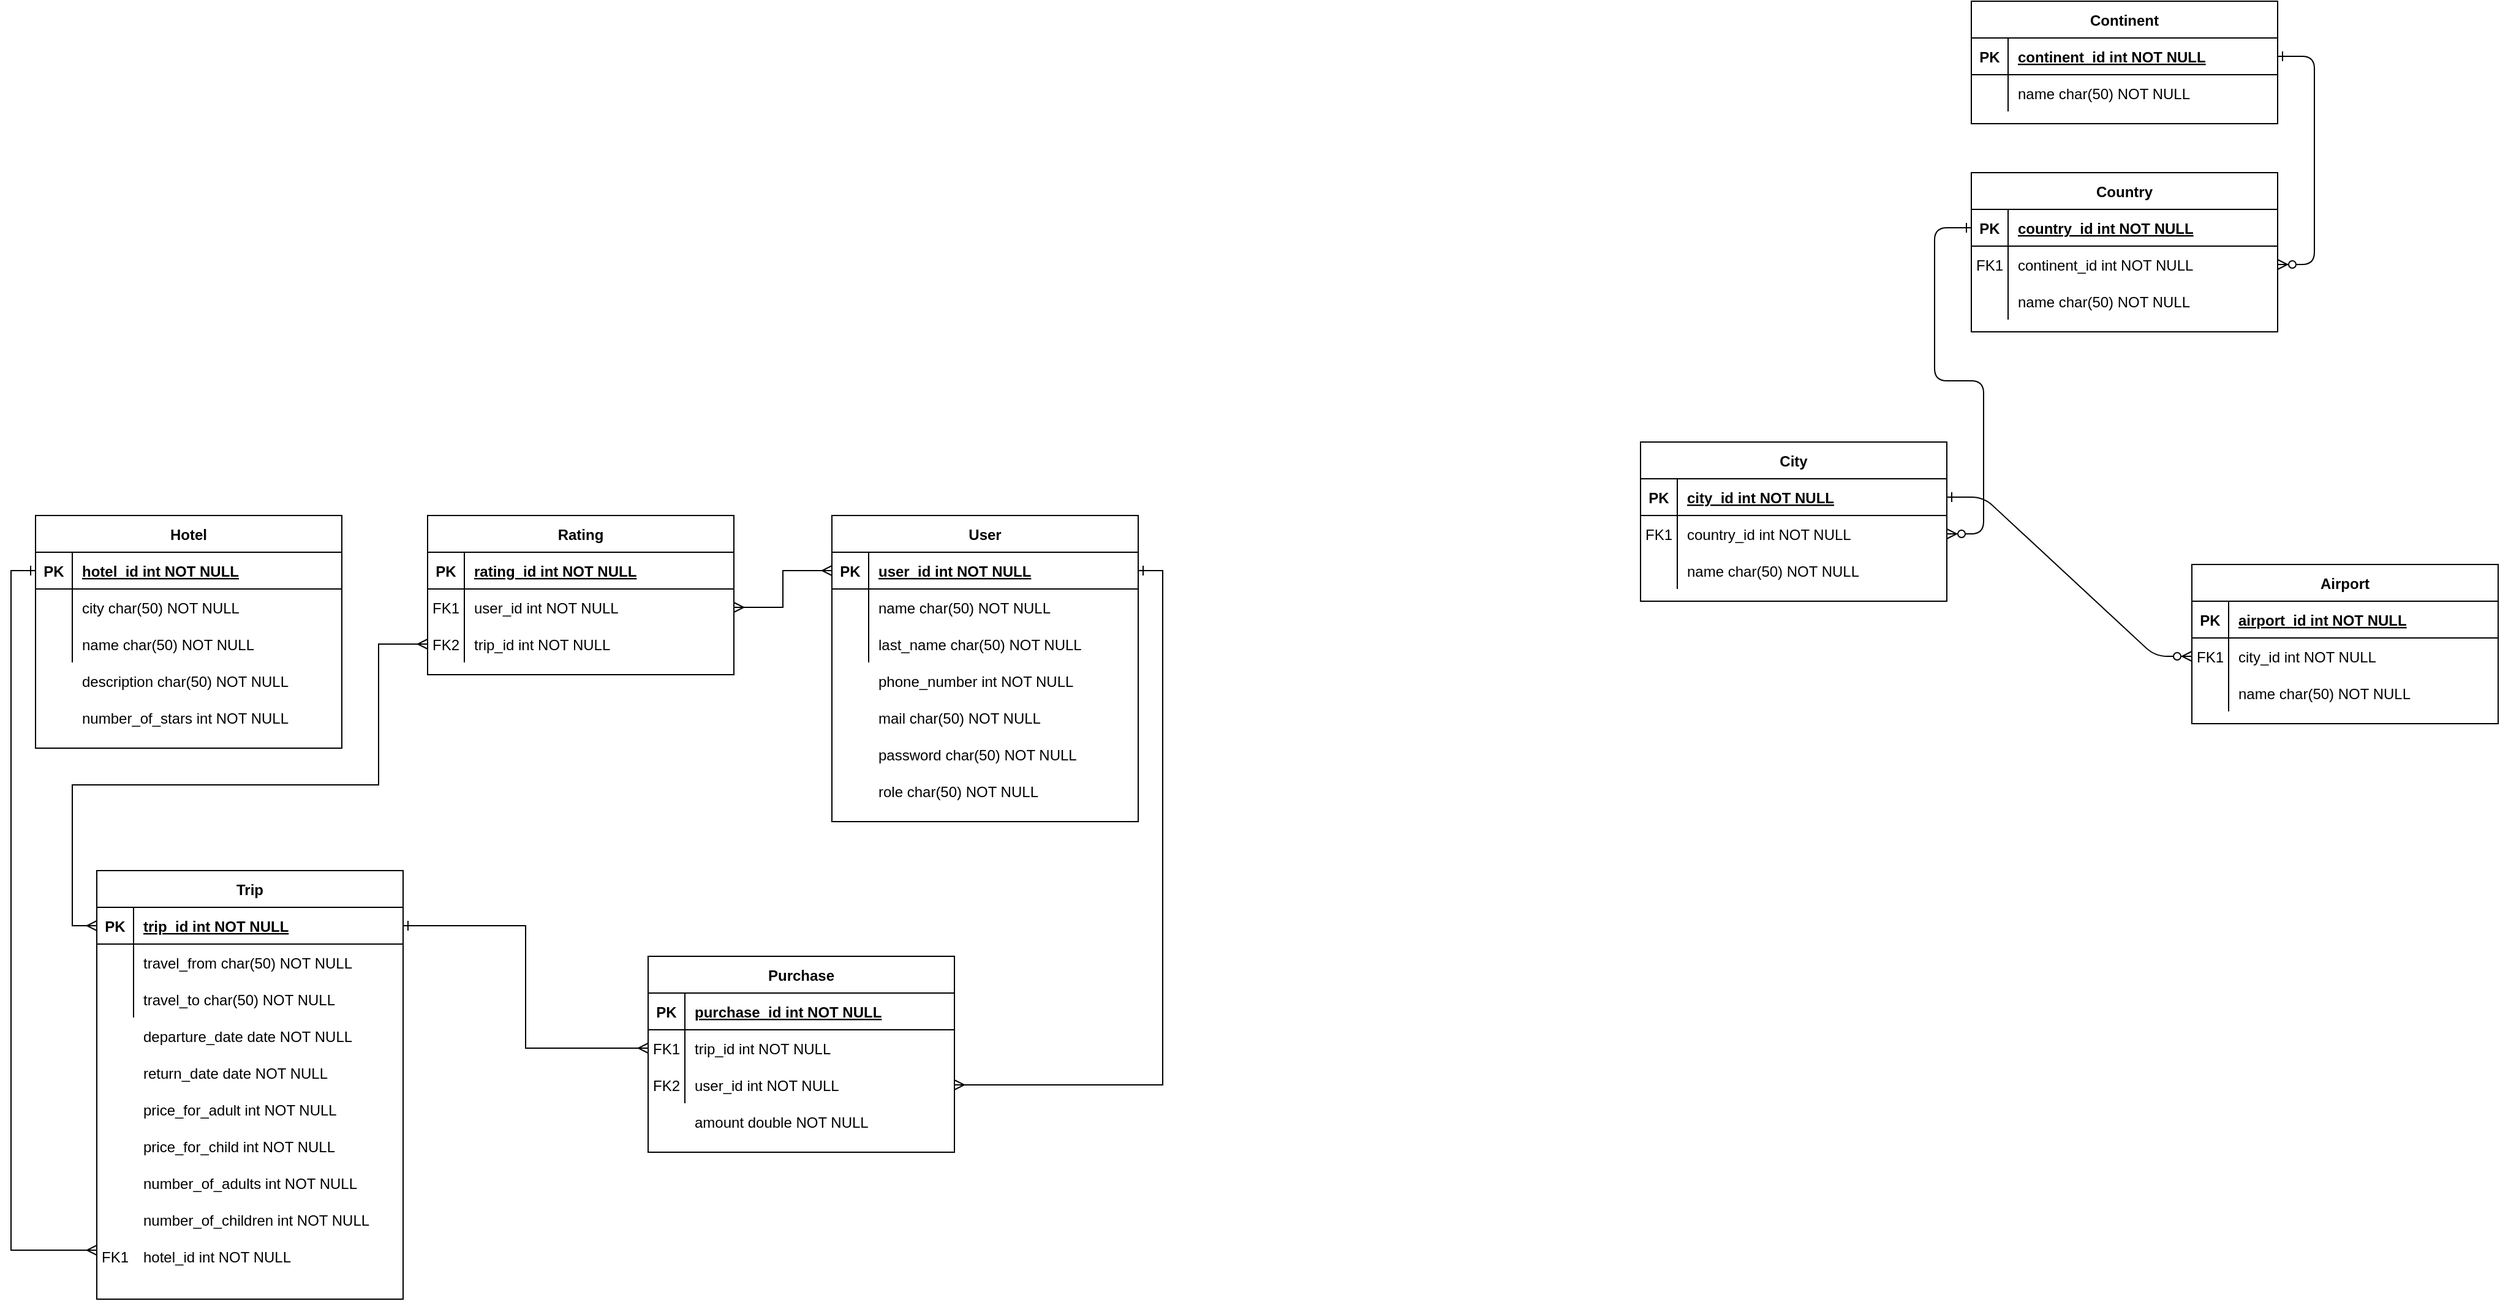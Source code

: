 <mxfile version="21.2.1" type="github">
  <diagram id="R2lEEEUBdFMjLlhIrx00" name="Page-1">
    <mxGraphModel dx="1434" dy="1888" grid="1" gridSize="10" guides="1" tooltips="1" connect="1" arrows="1" fold="1" page="1" pageScale="1" pageWidth="850" pageHeight="1100" math="0" shadow="0" extFonts="Permanent Marker^https://fonts.googleapis.com/css?family=Permanent+Marker">
      <root>
        <mxCell id="0" />
        <mxCell id="1" parent="0" />
        <mxCell id="rlUbuCTte8Mv43-sI-ce-24" value="City" style="shape=table;startSize=30;container=1;collapsible=1;childLayout=tableLayout;fixedRows=1;rowLines=0;fontStyle=1;align=center;resizeLast=1;" parent="1" vertex="1">
          <mxGeometry x="1380" y="70" width="250" height="130" as="geometry" />
        </mxCell>
        <mxCell id="rlUbuCTte8Mv43-sI-ce-25" value="" style="shape=partialRectangle;collapsible=0;dropTarget=0;pointerEvents=0;fillColor=none;points=[[0,0.5],[1,0.5]];portConstraint=eastwest;top=0;left=0;right=0;bottom=1;" parent="rlUbuCTte8Mv43-sI-ce-24" vertex="1">
          <mxGeometry y="30" width="250" height="30" as="geometry" />
        </mxCell>
        <mxCell id="rlUbuCTte8Mv43-sI-ce-26" value="PK" style="shape=partialRectangle;overflow=hidden;connectable=0;fillColor=none;top=0;left=0;bottom=0;right=0;fontStyle=1;" parent="rlUbuCTte8Mv43-sI-ce-25" vertex="1">
          <mxGeometry width="30" height="30" as="geometry">
            <mxRectangle width="30" height="30" as="alternateBounds" />
          </mxGeometry>
        </mxCell>
        <mxCell id="rlUbuCTte8Mv43-sI-ce-27" value="city_id int NOT NULL " style="shape=partialRectangle;overflow=hidden;connectable=0;fillColor=none;top=0;left=0;bottom=0;right=0;align=left;spacingLeft=6;fontStyle=5;" parent="rlUbuCTte8Mv43-sI-ce-25" vertex="1">
          <mxGeometry x="30" width="220" height="30" as="geometry">
            <mxRectangle width="220" height="30" as="alternateBounds" />
          </mxGeometry>
        </mxCell>
        <mxCell id="rlUbuCTte8Mv43-sI-ce-28" value="" style="shape=partialRectangle;collapsible=0;dropTarget=0;pointerEvents=0;fillColor=none;points=[[0,0.5],[1,0.5]];portConstraint=eastwest;top=0;left=0;right=0;bottom=0;" parent="rlUbuCTte8Mv43-sI-ce-24" vertex="1">
          <mxGeometry y="60" width="250" height="30" as="geometry" />
        </mxCell>
        <mxCell id="rlUbuCTte8Mv43-sI-ce-29" value="FK1" style="shape=partialRectangle;overflow=hidden;connectable=0;fillColor=none;top=0;left=0;bottom=0;right=0;" parent="rlUbuCTte8Mv43-sI-ce-28" vertex="1">
          <mxGeometry width="30" height="30" as="geometry">
            <mxRectangle width="30" height="30" as="alternateBounds" />
          </mxGeometry>
        </mxCell>
        <mxCell id="rlUbuCTte8Mv43-sI-ce-30" value="country_id int NOT NULL" style="shape=partialRectangle;overflow=hidden;connectable=0;fillColor=none;top=0;left=0;bottom=0;right=0;align=left;spacingLeft=6;" parent="rlUbuCTte8Mv43-sI-ce-28" vertex="1">
          <mxGeometry x="30" width="220" height="30" as="geometry">
            <mxRectangle width="220" height="30" as="alternateBounds" />
          </mxGeometry>
        </mxCell>
        <mxCell id="rlUbuCTte8Mv43-sI-ce-31" value="" style="shape=partialRectangle;collapsible=0;dropTarget=0;pointerEvents=0;fillColor=none;points=[[0,0.5],[1,0.5]];portConstraint=eastwest;top=0;left=0;right=0;bottom=0;" parent="rlUbuCTte8Mv43-sI-ce-24" vertex="1">
          <mxGeometry y="90" width="250" height="30" as="geometry" />
        </mxCell>
        <mxCell id="rlUbuCTte8Mv43-sI-ce-32" value="" style="shape=partialRectangle;overflow=hidden;connectable=0;fillColor=none;top=0;left=0;bottom=0;right=0;" parent="rlUbuCTte8Mv43-sI-ce-31" vertex="1">
          <mxGeometry width="30" height="30" as="geometry">
            <mxRectangle width="30" height="30" as="alternateBounds" />
          </mxGeometry>
        </mxCell>
        <mxCell id="rlUbuCTte8Mv43-sI-ce-33" value="name char(50) NOT NULL" style="shape=partialRectangle;overflow=hidden;connectable=0;fillColor=none;top=0;left=0;bottom=0;right=0;align=left;spacingLeft=6;" parent="rlUbuCTte8Mv43-sI-ce-31" vertex="1">
          <mxGeometry x="30" width="220" height="30" as="geometry">
            <mxRectangle width="220" height="30" as="alternateBounds" />
          </mxGeometry>
        </mxCell>
        <mxCell id="rlUbuCTte8Mv43-sI-ce-34" value="Country" style="shape=table;startSize=30;container=1;collapsible=1;childLayout=tableLayout;fixedRows=1;rowLines=0;fontStyle=1;align=center;resizeLast=1;" parent="1" vertex="1">
          <mxGeometry x="1650" y="-150" width="250" height="130" as="geometry" />
        </mxCell>
        <mxCell id="rlUbuCTte8Mv43-sI-ce-35" value="" style="shape=partialRectangle;collapsible=0;dropTarget=0;pointerEvents=0;fillColor=none;points=[[0,0.5],[1,0.5]];portConstraint=eastwest;top=0;left=0;right=0;bottom=1;" parent="rlUbuCTte8Mv43-sI-ce-34" vertex="1">
          <mxGeometry y="30" width="250" height="30" as="geometry" />
        </mxCell>
        <mxCell id="rlUbuCTte8Mv43-sI-ce-36" value="PK" style="shape=partialRectangle;overflow=hidden;connectable=0;fillColor=none;top=0;left=0;bottom=0;right=0;fontStyle=1;" parent="rlUbuCTte8Mv43-sI-ce-35" vertex="1">
          <mxGeometry width="30" height="30" as="geometry">
            <mxRectangle width="30" height="30" as="alternateBounds" />
          </mxGeometry>
        </mxCell>
        <mxCell id="rlUbuCTte8Mv43-sI-ce-37" value="country_id int NOT NULL " style="shape=partialRectangle;overflow=hidden;connectable=0;fillColor=none;top=0;left=0;bottom=0;right=0;align=left;spacingLeft=6;fontStyle=5;" parent="rlUbuCTte8Mv43-sI-ce-35" vertex="1">
          <mxGeometry x="30" width="220" height="30" as="geometry">
            <mxRectangle width="220" height="30" as="alternateBounds" />
          </mxGeometry>
        </mxCell>
        <mxCell id="rlUbuCTte8Mv43-sI-ce-38" value="" style="shape=partialRectangle;collapsible=0;dropTarget=0;pointerEvents=0;fillColor=none;points=[[0,0.5],[1,0.5]];portConstraint=eastwest;top=0;left=0;right=0;bottom=0;" parent="rlUbuCTte8Mv43-sI-ce-34" vertex="1">
          <mxGeometry y="60" width="250" height="30" as="geometry" />
        </mxCell>
        <mxCell id="rlUbuCTte8Mv43-sI-ce-39" value="FK1" style="shape=partialRectangle;overflow=hidden;connectable=0;fillColor=none;top=0;left=0;bottom=0;right=0;" parent="rlUbuCTte8Mv43-sI-ce-38" vertex="1">
          <mxGeometry width="30" height="30" as="geometry">
            <mxRectangle width="30" height="30" as="alternateBounds" />
          </mxGeometry>
        </mxCell>
        <mxCell id="rlUbuCTte8Mv43-sI-ce-40" value="continent_id int NOT NULL" style="shape=partialRectangle;overflow=hidden;connectable=0;fillColor=none;top=0;left=0;bottom=0;right=0;align=left;spacingLeft=6;" parent="rlUbuCTte8Mv43-sI-ce-38" vertex="1">
          <mxGeometry x="30" width="220" height="30" as="geometry">
            <mxRectangle width="220" height="30" as="alternateBounds" />
          </mxGeometry>
        </mxCell>
        <mxCell id="rlUbuCTte8Mv43-sI-ce-41" value="" style="shape=partialRectangle;collapsible=0;dropTarget=0;pointerEvents=0;fillColor=none;points=[[0,0.5],[1,0.5]];portConstraint=eastwest;top=0;left=0;right=0;bottom=0;" parent="rlUbuCTte8Mv43-sI-ce-34" vertex="1">
          <mxGeometry y="90" width="250" height="30" as="geometry" />
        </mxCell>
        <mxCell id="rlUbuCTte8Mv43-sI-ce-42" value="" style="shape=partialRectangle;overflow=hidden;connectable=0;fillColor=none;top=0;left=0;bottom=0;right=0;" parent="rlUbuCTte8Mv43-sI-ce-41" vertex="1">
          <mxGeometry width="30" height="30" as="geometry">
            <mxRectangle width="30" height="30" as="alternateBounds" />
          </mxGeometry>
        </mxCell>
        <mxCell id="rlUbuCTte8Mv43-sI-ce-43" value="name char(50) NOT NULL" style="shape=partialRectangle;overflow=hidden;connectable=0;fillColor=none;top=0;left=0;bottom=0;right=0;align=left;spacingLeft=6;" parent="rlUbuCTte8Mv43-sI-ce-41" vertex="1">
          <mxGeometry x="30" width="220" height="30" as="geometry">
            <mxRectangle width="220" height="30" as="alternateBounds" />
          </mxGeometry>
        </mxCell>
        <mxCell id="rlUbuCTte8Mv43-sI-ce-44" value="Continent" style="shape=table;startSize=30;container=1;collapsible=1;childLayout=tableLayout;fixedRows=1;rowLines=0;fontStyle=1;align=center;resizeLast=1;" parent="1" vertex="1">
          <mxGeometry x="1650" y="-290" width="250" height="100" as="geometry" />
        </mxCell>
        <mxCell id="rlUbuCTte8Mv43-sI-ce-45" value="" style="shape=partialRectangle;collapsible=0;dropTarget=0;pointerEvents=0;fillColor=none;points=[[0,0.5],[1,0.5]];portConstraint=eastwest;top=0;left=0;right=0;bottom=1;" parent="rlUbuCTte8Mv43-sI-ce-44" vertex="1">
          <mxGeometry y="30" width="250" height="30" as="geometry" />
        </mxCell>
        <mxCell id="rlUbuCTte8Mv43-sI-ce-46" value="PK" style="shape=partialRectangle;overflow=hidden;connectable=0;fillColor=none;top=0;left=0;bottom=0;right=0;fontStyle=1;" parent="rlUbuCTte8Mv43-sI-ce-45" vertex="1">
          <mxGeometry width="30" height="30" as="geometry">
            <mxRectangle width="30" height="30" as="alternateBounds" />
          </mxGeometry>
        </mxCell>
        <mxCell id="rlUbuCTte8Mv43-sI-ce-47" value="continent_id int NOT NULL " style="shape=partialRectangle;overflow=hidden;connectable=0;fillColor=none;top=0;left=0;bottom=0;right=0;align=left;spacingLeft=6;fontStyle=5;" parent="rlUbuCTte8Mv43-sI-ce-45" vertex="1">
          <mxGeometry x="30" width="220" height="30" as="geometry">
            <mxRectangle width="220" height="30" as="alternateBounds" />
          </mxGeometry>
        </mxCell>
        <mxCell id="rlUbuCTte8Mv43-sI-ce-48" value="" style="shape=partialRectangle;collapsible=0;dropTarget=0;pointerEvents=0;fillColor=none;points=[[0,0.5],[1,0.5]];portConstraint=eastwest;top=0;left=0;right=0;bottom=0;" parent="rlUbuCTte8Mv43-sI-ce-44" vertex="1">
          <mxGeometry y="60" width="250" height="30" as="geometry" />
        </mxCell>
        <mxCell id="rlUbuCTte8Mv43-sI-ce-49" value="" style="shape=partialRectangle;overflow=hidden;connectable=0;fillColor=none;top=0;left=0;bottom=0;right=0;" parent="rlUbuCTte8Mv43-sI-ce-48" vertex="1">
          <mxGeometry width="30" height="30" as="geometry">
            <mxRectangle width="30" height="30" as="alternateBounds" />
          </mxGeometry>
        </mxCell>
        <mxCell id="rlUbuCTte8Mv43-sI-ce-50" value="name char(50) NOT NULL" style="shape=partialRectangle;overflow=hidden;connectable=0;fillColor=none;top=0;left=0;bottom=0;right=0;align=left;spacingLeft=6;" parent="rlUbuCTte8Mv43-sI-ce-48" vertex="1">
          <mxGeometry x="30" width="220" height="30" as="geometry">
            <mxRectangle width="220" height="30" as="alternateBounds" />
          </mxGeometry>
        </mxCell>
        <mxCell id="rlUbuCTte8Mv43-sI-ce-54" value="Airport" style="shape=table;startSize=30;container=1;collapsible=1;childLayout=tableLayout;fixedRows=1;rowLines=0;fontStyle=1;align=center;resizeLast=1;" parent="1" vertex="1">
          <mxGeometry x="1830" y="170" width="250" height="130" as="geometry" />
        </mxCell>
        <mxCell id="rlUbuCTte8Mv43-sI-ce-55" value="" style="shape=partialRectangle;collapsible=0;dropTarget=0;pointerEvents=0;fillColor=none;points=[[0,0.5],[1,0.5]];portConstraint=eastwest;top=0;left=0;right=0;bottom=1;" parent="rlUbuCTte8Mv43-sI-ce-54" vertex="1">
          <mxGeometry y="30" width="250" height="30" as="geometry" />
        </mxCell>
        <mxCell id="rlUbuCTte8Mv43-sI-ce-56" value="PK" style="shape=partialRectangle;overflow=hidden;connectable=0;fillColor=none;top=0;left=0;bottom=0;right=0;fontStyle=1;" parent="rlUbuCTte8Mv43-sI-ce-55" vertex="1">
          <mxGeometry width="30" height="30" as="geometry">
            <mxRectangle width="30" height="30" as="alternateBounds" />
          </mxGeometry>
        </mxCell>
        <mxCell id="rlUbuCTte8Mv43-sI-ce-57" value="airport_id int NOT NULL " style="shape=partialRectangle;overflow=hidden;connectable=0;fillColor=none;top=0;left=0;bottom=0;right=0;align=left;spacingLeft=6;fontStyle=5;" parent="rlUbuCTte8Mv43-sI-ce-55" vertex="1">
          <mxGeometry x="30" width="220" height="30" as="geometry">
            <mxRectangle width="220" height="30" as="alternateBounds" />
          </mxGeometry>
        </mxCell>
        <mxCell id="rlUbuCTte8Mv43-sI-ce-58" value="" style="shape=partialRectangle;collapsible=0;dropTarget=0;pointerEvents=0;fillColor=none;points=[[0,0.5],[1,0.5]];portConstraint=eastwest;top=0;left=0;right=0;bottom=0;" parent="rlUbuCTte8Mv43-sI-ce-54" vertex="1">
          <mxGeometry y="60" width="250" height="30" as="geometry" />
        </mxCell>
        <mxCell id="rlUbuCTte8Mv43-sI-ce-59" value="FK1" style="shape=partialRectangle;overflow=hidden;connectable=0;fillColor=none;top=0;left=0;bottom=0;right=0;" parent="rlUbuCTte8Mv43-sI-ce-58" vertex="1">
          <mxGeometry width="30" height="30" as="geometry">
            <mxRectangle width="30" height="30" as="alternateBounds" />
          </mxGeometry>
        </mxCell>
        <mxCell id="rlUbuCTte8Mv43-sI-ce-60" value="city_id int NOT NULL" style="shape=partialRectangle;overflow=hidden;connectable=0;fillColor=none;top=0;left=0;bottom=0;right=0;align=left;spacingLeft=6;" parent="rlUbuCTte8Mv43-sI-ce-58" vertex="1">
          <mxGeometry x="30" width="220" height="30" as="geometry">
            <mxRectangle width="220" height="30" as="alternateBounds" />
          </mxGeometry>
        </mxCell>
        <mxCell id="rlUbuCTte8Mv43-sI-ce-61" value="" style="shape=partialRectangle;collapsible=0;dropTarget=0;pointerEvents=0;fillColor=none;points=[[0,0.5],[1,0.5]];portConstraint=eastwest;top=0;left=0;right=0;bottom=0;" parent="rlUbuCTte8Mv43-sI-ce-54" vertex="1">
          <mxGeometry y="90" width="250" height="30" as="geometry" />
        </mxCell>
        <mxCell id="rlUbuCTte8Mv43-sI-ce-62" value="" style="shape=partialRectangle;overflow=hidden;connectable=0;fillColor=none;top=0;left=0;bottom=0;right=0;" parent="rlUbuCTte8Mv43-sI-ce-61" vertex="1">
          <mxGeometry width="30" height="30" as="geometry">
            <mxRectangle width="30" height="30" as="alternateBounds" />
          </mxGeometry>
        </mxCell>
        <mxCell id="rlUbuCTte8Mv43-sI-ce-63" value="name char(50) NOT NULL" style="shape=partialRectangle;overflow=hidden;connectable=0;fillColor=none;top=0;left=0;bottom=0;right=0;align=left;spacingLeft=6;" parent="rlUbuCTte8Mv43-sI-ce-61" vertex="1">
          <mxGeometry x="30" width="220" height="30" as="geometry">
            <mxRectangle width="220" height="30" as="alternateBounds" />
          </mxGeometry>
        </mxCell>
        <mxCell id="rlUbuCTte8Mv43-sI-ce-64" value="Trip" style="shape=table;startSize=30;container=1;collapsible=1;childLayout=tableLayout;fixedRows=1;rowLines=0;fontStyle=1;align=center;resizeLast=1;" parent="1" vertex="1">
          <mxGeometry x="120" y="420" width="250" height="350" as="geometry" />
        </mxCell>
        <mxCell id="rlUbuCTte8Mv43-sI-ce-65" value="" style="shape=partialRectangle;collapsible=0;dropTarget=0;pointerEvents=0;fillColor=none;points=[[0,0.5],[1,0.5]];portConstraint=eastwest;top=0;left=0;right=0;bottom=1;" parent="rlUbuCTte8Mv43-sI-ce-64" vertex="1">
          <mxGeometry y="30" width="250" height="30" as="geometry" />
        </mxCell>
        <mxCell id="rlUbuCTte8Mv43-sI-ce-66" value="PK" style="shape=partialRectangle;overflow=hidden;connectable=0;fillColor=none;top=0;left=0;bottom=0;right=0;fontStyle=1;" parent="rlUbuCTte8Mv43-sI-ce-65" vertex="1">
          <mxGeometry width="30.0" height="30" as="geometry">
            <mxRectangle width="30.0" height="30" as="alternateBounds" />
          </mxGeometry>
        </mxCell>
        <mxCell id="rlUbuCTte8Mv43-sI-ce-67" value="trip_id int NOT NULL " style="shape=partialRectangle;overflow=hidden;connectable=0;fillColor=none;top=0;left=0;bottom=0;right=0;align=left;spacingLeft=6;fontStyle=5;" parent="rlUbuCTte8Mv43-sI-ce-65" vertex="1">
          <mxGeometry x="30.0" width="220.0" height="30" as="geometry">
            <mxRectangle width="220.0" height="30" as="alternateBounds" />
          </mxGeometry>
        </mxCell>
        <mxCell id="rlUbuCTte8Mv43-sI-ce-68" value="" style="shape=partialRectangle;collapsible=0;dropTarget=0;pointerEvents=0;fillColor=none;points=[[0,0.5],[1,0.5]];portConstraint=eastwest;top=0;left=0;right=0;bottom=0;" parent="rlUbuCTte8Mv43-sI-ce-64" vertex="1">
          <mxGeometry y="60" width="250" height="30" as="geometry" />
        </mxCell>
        <mxCell id="rlUbuCTte8Mv43-sI-ce-69" value="" style="shape=partialRectangle;overflow=hidden;connectable=0;fillColor=none;top=0;left=0;bottom=0;right=0;" parent="rlUbuCTte8Mv43-sI-ce-68" vertex="1">
          <mxGeometry width="30.0" height="30" as="geometry">
            <mxRectangle width="30.0" height="30" as="alternateBounds" />
          </mxGeometry>
        </mxCell>
        <mxCell id="rlUbuCTte8Mv43-sI-ce-70" value="travel_from char(50) NOT NULL" style="shape=partialRectangle;overflow=hidden;connectable=0;fillColor=none;top=0;left=0;bottom=0;right=0;align=left;spacingLeft=6;" parent="rlUbuCTte8Mv43-sI-ce-68" vertex="1">
          <mxGeometry x="30.0" width="220.0" height="30" as="geometry">
            <mxRectangle width="220.0" height="30" as="alternateBounds" />
          </mxGeometry>
        </mxCell>
        <mxCell id="rlUbuCTte8Mv43-sI-ce-71" value="" style="shape=partialRectangle;collapsible=0;dropTarget=0;pointerEvents=0;fillColor=none;points=[[0,0.5],[1,0.5]];portConstraint=eastwest;top=0;left=0;right=0;bottom=0;" parent="rlUbuCTte8Mv43-sI-ce-64" vertex="1">
          <mxGeometry y="90" width="250" height="30" as="geometry" />
        </mxCell>
        <mxCell id="rlUbuCTte8Mv43-sI-ce-72" value="" style="shape=partialRectangle;overflow=hidden;connectable=0;fillColor=none;top=0;left=0;bottom=0;right=0;" parent="rlUbuCTte8Mv43-sI-ce-71" vertex="1">
          <mxGeometry width="30.0" height="30" as="geometry">
            <mxRectangle width="30.0" height="30" as="alternateBounds" />
          </mxGeometry>
        </mxCell>
        <mxCell id="rlUbuCTte8Mv43-sI-ce-73" value="travel_to char(50) NOT NULL" style="shape=partialRectangle;overflow=hidden;connectable=0;fillColor=none;top=0;left=0;bottom=0;right=0;align=left;spacingLeft=6;" parent="rlUbuCTte8Mv43-sI-ce-71" vertex="1">
          <mxGeometry x="30.0" width="220.0" height="30" as="geometry">
            <mxRectangle width="220.0" height="30" as="alternateBounds" />
          </mxGeometry>
        </mxCell>
        <mxCell id="rlUbuCTte8Mv43-sI-ce-74" value="" style="shape=partialRectangle;overflow=hidden;connectable=0;fillColor=none;top=0;left=0;bottom=0;right=0;" parent="1" vertex="1">
          <mxGeometry x="70" y="250" width="30" height="30" as="geometry">
            <mxRectangle width="30" height="30" as="alternateBounds" />
          </mxGeometry>
        </mxCell>
        <mxCell id="rlUbuCTte8Mv43-sI-ce-75" value="description char(50) NOT NULL" style="shape=partialRectangle;overflow=hidden;connectable=0;fillColor=none;top=0;left=0;bottom=0;right=0;align=left;spacingLeft=6;" parent="1" vertex="1">
          <mxGeometry x="100" y="250" width="220" height="30" as="geometry">
            <mxRectangle width="220" height="30" as="alternateBounds" />
          </mxGeometry>
        </mxCell>
        <mxCell id="rlUbuCTte8Mv43-sI-ce-76" value="" style="shape=partialRectangle;overflow=hidden;connectable=0;fillColor=none;top=0;left=0;bottom=0;right=0;" parent="1" vertex="1">
          <mxGeometry x="70" y="280" width="30" height="30" as="geometry">
            <mxRectangle width="30" height="30" as="alternateBounds" />
          </mxGeometry>
        </mxCell>
        <mxCell id="rlUbuCTte8Mv43-sI-ce-77" value="number_of_stars int NOT NULL" style="shape=partialRectangle;overflow=hidden;connectable=0;fillColor=none;top=0;left=0;bottom=0;right=0;align=left;spacingLeft=6;" parent="1" vertex="1">
          <mxGeometry x="100" y="280" width="220" height="30" as="geometry">
            <mxRectangle width="220" height="30" as="alternateBounds" />
          </mxGeometry>
        </mxCell>
        <mxCell id="rlUbuCTte8Mv43-sI-ce-78" value="Hotel" style="shape=table;startSize=30;container=1;collapsible=1;childLayout=tableLayout;fixedRows=1;rowLines=0;fontStyle=1;align=center;resizeLast=1;" parent="1" vertex="1">
          <mxGeometry x="70" y="130" width="250" height="190" as="geometry" />
        </mxCell>
        <mxCell id="rlUbuCTte8Mv43-sI-ce-79" value="" style="shape=partialRectangle;collapsible=0;dropTarget=0;pointerEvents=0;fillColor=none;points=[[0,0.5],[1,0.5]];portConstraint=eastwest;top=0;left=0;right=0;bottom=1;" parent="rlUbuCTte8Mv43-sI-ce-78" vertex="1">
          <mxGeometry y="30" width="250" height="30" as="geometry" />
        </mxCell>
        <mxCell id="rlUbuCTte8Mv43-sI-ce-80" value="PK" style="shape=partialRectangle;overflow=hidden;connectable=0;fillColor=none;top=0;left=0;bottom=0;right=0;fontStyle=1;" parent="rlUbuCTte8Mv43-sI-ce-79" vertex="1">
          <mxGeometry width="30.0" height="30" as="geometry">
            <mxRectangle width="30.0" height="30" as="alternateBounds" />
          </mxGeometry>
        </mxCell>
        <mxCell id="rlUbuCTte8Mv43-sI-ce-81" value="hotel_id int NOT NULL " style="shape=partialRectangle;overflow=hidden;connectable=0;fillColor=none;top=0;left=0;bottom=0;right=0;align=left;spacingLeft=6;fontStyle=5;" parent="rlUbuCTte8Mv43-sI-ce-79" vertex="1">
          <mxGeometry x="30.0" width="220.0" height="30" as="geometry">
            <mxRectangle width="220.0" height="30" as="alternateBounds" />
          </mxGeometry>
        </mxCell>
        <mxCell id="rlUbuCTte8Mv43-sI-ce-82" value="" style="shape=partialRectangle;collapsible=0;dropTarget=0;pointerEvents=0;fillColor=none;points=[[0,0.5],[1,0.5]];portConstraint=eastwest;top=0;left=0;right=0;bottom=0;" parent="rlUbuCTte8Mv43-sI-ce-78" vertex="1">
          <mxGeometry y="60" width="250" height="30" as="geometry" />
        </mxCell>
        <mxCell id="rlUbuCTte8Mv43-sI-ce-83" value="" style="shape=partialRectangle;overflow=hidden;connectable=0;fillColor=none;top=0;left=0;bottom=0;right=0;" parent="rlUbuCTte8Mv43-sI-ce-82" vertex="1">
          <mxGeometry width="30.0" height="30" as="geometry">
            <mxRectangle width="30.0" height="30" as="alternateBounds" />
          </mxGeometry>
        </mxCell>
        <mxCell id="rlUbuCTte8Mv43-sI-ce-84" value="city char(50) NOT NULL" style="shape=partialRectangle;overflow=hidden;connectable=0;fillColor=none;top=0;left=0;bottom=0;right=0;align=left;spacingLeft=6;" parent="rlUbuCTte8Mv43-sI-ce-82" vertex="1">
          <mxGeometry x="30.0" width="220.0" height="30" as="geometry">
            <mxRectangle width="220.0" height="30" as="alternateBounds" />
          </mxGeometry>
        </mxCell>
        <mxCell id="rlUbuCTte8Mv43-sI-ce-85" value="" style="shape=partialRectangle;collapsible=0;dropTarget=0;pointerEvents=0;fillColor=none;points=[[0,0.5],[1,0.5]];portConstraint=eastwest;top=0;left=0;right=0;bottom=0;" parent="rlUbuCTte8Mv43-sI-ce-78" vertex="1">
          <mxGeometry y="90" width="250" height="30" as="geometry" />
        </mxCell>
        <mxCell id="rlUbuCTte8Mv43-sI-ce-86" value="" style="shape=partialRectangle;overflow=hidden;connectable=0;fillColor=none;top=0;left=0;bottom=0;right=0;" parent="rlUbuCTte8Mv43-sI-ce-85" vertex="1">
          <mxGeometry width="30.0" height="30" as="geometry">
            <mxRectangle width="30.0" height="30" as="alternateBounds" />
          </mxGeometry>
        </mxCell>
        <mxCell id="rlUbuCTte8Mv43-sI-ce-87" value="name char(50) NOT NULL" style="shape=partialRectangle;overflow=hidden;connectable=0;fillColor=none;top=0;left=0;bottom=0;right=0;align=left;spacingLeft=6;" parent="rlUbuCTte8Mv43-sI-ce-85" vertex="1">
          <mxGeometry x="30.0" width="220.0" height="30" as="geometry">
            <mxRectangle width="220.0" height="30" as="alternateBounds" />
          </mxGeometry>
        </mxCell>
        <mxCell id="rlUbuCTte8Mv43-sI-ce-88" value="User" style="shape=table;startSize=30;container=1;collapsible=1;childLayout=tableLayout;fixedRows=1;rowLines=0;fontStyle=1;align=center;resizeLast=1;" parent="1" vertex="1">
          <mxGeometry x="720" y="130" width="250" height="250" as="geometry" />
        </mxCell>
        <mxCell id="rlUbuCTte8Mv43-sI-ce-89" value="" style="shape=partialRectangle;collapsible=0;dropTarget=0;pointerEvents=0;fillColor=none;points=[[0,0.5],[1,0.5]];portConstraint=eastwest;top=0;left=0;right=0;bottom=1;" parent="rlUbuCTte8Mv43-sI-ce-88" vertex="1">
          <mxGeometry y="30" width="250" height="30" as="geometry" />
        </mxCell>
        <mxCell id="rlUbuCTte8Mv43-sI-ce-90" value="PK" style="shape=partialRectangle;overflow=hidden;connectable=0;fillColor=none;top=0;left=0;bottom=0;right=0;fontStyle=1;" parent="rlUbuCTte8Mv43-sI-ce-89" vertex="1">
          <mxGeometry width="30.0" height="30" as="geometry">
            <mxRectangle width="30.0" height="30" as="alternateBounds" />
          </mxGeometry>
        </mxCell>
        <mxCell id="rlUbuCTte8Mv43-sI-ce-91" value="user_id int NOT NULL " style="shape=partialRectangle;overflow=hidden;connectable=0;fillColor=none;top=0;left=0;bottom=0;right=0;align=left;spacingLeft=6;fontStyle=5;" parent="rlUbuCTte8Mv43-sI-ce-89" vertex="1">
          <mxGeometry x="30.0" width="220.0" height="30" as="geometry">
            <mxRectangle width="220.0" height="30" as="alternateBounds" />
          </mxGeometry>
        </mxCell>
        <mxCell id="rlUbuCTte8Mv43-sI-ce-92" value="" style="shape=partialRectangle;collapsible=0;dropTarget=0;pointerEvents=0;fillColor=none;points=[[0,0.5],[1,0.5]];portConstraint=eastwest;top=0;left=0;right=0;bottom=0;" parent="rlUbuCTte8Mv43-sI-ce-88" vertex="1">
          <mxGeometry y="60" width="250" height="30" as="geometry" />
        </mxCell>
        <mxCell id="rlUbuCTte8Mv43-sI-ce-93" value="" style="shape=partialRectangle;overflow=hidden;connectable=0;fillColor=none;top=0;left=0;bottom=0;right=0;" parent="rlUbuCTte8Mv43-sI-ce-92" vertex="1">
          <mxGeometry width="30.0" height="30" as="geometry">
            <mxRectangle width="30.0" height="30" as="alternateBounds" />
          </mxGeometry>
        </mxCell>
        <mxCell id="rlUbuCTte8Mv43-sI-ce-94" value="name char(50) NOT NULL" style="shape=partialRectangle;overflow=hidden;connectable=0;fillColor=none;top=0;left=0;bottom=0;right=0;align=left;spacingLeft=6;" parent="rlUbuCTte8Mv43-sI-ce-92" vertex="1">
          <mxGeometry x="30.0" width="220.0" height="30" as="geometry">
            <mxRectangle width="220.0" height="30" as="alternateBounds" />
          </mxGeometry>
        </mxCell>
        <mxCell id="rlUbuCTte8Mv43-sI-ce-95" value="" style="shape=partialRectangle;collapsible=0;dropTarget=0;pointerEvents=0;fillColor=none;points=[[0,0.5],[1,0.5]];portConstraint=eastwest;top=0;left=0;right=0;bottom=0;" parent="rlUbuCTte8Mv43-sI-ce-88" vertex="1">
          <mxGeometry y="90" width="250" height="30" as="geometry" />
        </mxCell>
        <mxCell id="rlUbuCTte8Mv43-sI-ce-96" value="" style="shape=partialRectangle;overflow=hidden;connectable=0;fillColor=none;top=0;left=0;bottom=0;right=0;" parent="rlUbuCTte8Mv43-sI-ce-95" vertex="1">
          <mxGeometry width="30.0" height="30" as="geometry">
            <mxRectangle width="30.0" height="30" as="alternateBounds" />
          </mxGeometry>
        </mxCell>
        <mxCell id="rlUbuCTte8Mv43-sI-ce-97" value="last_name char(50) NOT NULL" style="shape=partialRectangle;overflow=hidden;connectable=0;fillColor=none;top=0;left=0;bottom=0;right=0;align=left;spacingLeft=6;" parent="rlUbuCTte8Mv43-sI-ce-95" vertex="1">
          <mxGeometry x="30.0" width="220.0" height="30" as="geometry">
            <mxRectangle width="220.0" height="30" as="alternateBounds" />
          </mxGeometry>
        </mxCell>
        <mxCell id="rlUbuCTte8Mv43-sI-ce-98" value="mail char(50) NOT NULL" style="shape=partialRectangle;overflow=hidden;connectable=0;fillColor=none;top=0;left=0;bottom=0;right=0;align=left;spacingLeft=6;" parent="1" vertex="1">
          <mxGeometry x="750.0" y="280" width="220.0" height="30" as="geometry">
            <mxRectangle width="220.0" height="30" as="alternateBounds" />
          </mxGeometry>
        </mxCell>
        <mxCell id="rlUbuCTte8Mv43-sI-ce-99" value="password char(50) NOT NULL" style="shape=partialRectangle;overflow=hidden;connectable=0;fillColor=none;top=0;left=0;bottom=0;right=0;align=left;spacingLeft=6;" parent="1" vertex="1">
          <mxGeometry x="750.0" y="310" width="220.0" height="30" as="geometry">
            <mxRectangle width="220.0" height="30" as="alternateBounds" />
          </mxGeometry>
        </mxCell>
        <mxCell id="rlUbuCTte8Mv43-sI-ce-100" value="Purchase" style="shape=table;startSize=30;container=1;collapsible=1;childLayout=tableLayout;fixedRows=1;rowLines=0;fontStyle=1;align=center;resizeLast=1;" parent="1" vertex="1">
          <mxGeometry x="570" y="490" width="250" height="160" as="geometry" />
        </mxCell>
        <mxCell id="rlUbuCTte8Mv43-sI-ce-101" value="" style="shape=partialRectangle;collapsible=0;dropTarget=0;pointerEvents=0;fillColor=none;points=[[0,0.5],[1,0.5]];portConstraint=eastwest;top=0;left=0;right=0;bottom=1;" parent="rlUbuCTte8Mv43-sI-ce-100" vertex="1">
          <mxGeometry y="30" width="250" height="30" as="geometry" />
        </mxCell>
        <mxCell id="rlUbuCTte8Mv43-sI-ce-102" value="PK" style="shape=partialRectangle;overflow=hidden;connectable=0;fillColor=none;top=0;left=0;bottom=0;right=0;fontStyle=1;" parent="rlUbuCTte8Mv43-sI-ce-101" vertex="1">
          <mxGeometry width="30.0" height="30" as="geometry">
            <mxRectangle width="30.0" height="30" as="alternateBounds" />
          </mxGeometry>
        </mxCell>
        <mxCell id="rlUbuCTte8Mv43-sI-ce-103" value="purchase_id int NOT NULL " style="shape=partialRectangle;overflow=hidden;connectable=0;fillColor=none;top=0;left=0;bottom=0;right=0;align=left;spacingLeft=6;fontStyle=5;" parent="rlUbuCTte8Mv43-sI-ce-101" vertex="1">
          <mxGeometry x="30.0" width="220.0" height="30" as="geometry">
            <mxRectangle width="220.0" height="30" as="alternateBounds" />
          </mxGeometry>
        </mxCell>
        <mxCell id="rlUbuCTte8Mv43-sI-ce-104" value="" style="shape=partialRectangle;collapsible=0;dropTarget=0;pointerEvents=0;fillColor=none;points=[[0,0.5],[1,0.5]];portConstraint=eastwest;top=0;left=0;right=0;bottom=0;" parent="rlUbuCTte8Mv43-sI-ce-100" vertex="1">
          <mxGeometry y="60" width="250" height="30" as="geometry" />
        </mxCell>
        <mxCell id="rlUbuCTte8Mv43-sI-ce-105" value="FK1" style="shape=partialRectangle;overflow=hidden;connectable=0;fillColor=none;top=0;left=0;bottom=0;right=0;" parent="rlUbuCTte8Mv43-sI-ce-104" vertex="1">
          <mxGeometry width="30.0" height="30" as="geometry">
            <mxRectangle width="30.0" height="30" as="alternateBounds" />
          </mxGeometry>
        </mxCell>
        <mxCell id="rlUbuCTte8Mv43-sI-ce-106" value="trip_id int NOT NULL" style="shape=partialRectangle;overflow=hidden;connectable=0;fillColor=none;top=0;left=0;bottom=0;right=0;align=left;spacingLeft=6;" parent="rlUbuCTte8Mv43-sI-ce-104" vertex="1">
          <mxGeometry x="30.0" width="220.0" height="30" as="geometry">
            <mxRectangle width="220.0" height="30" as="alternateBounds" />
          </mxGeometry>
        </mxCell>
        <mxCell id="rlUbuCTte8Mv43-sI-ce-107" value="" style="shape=partialRectangle;collapsible=0;dropTarget=0;pointerEvents=0;fillColor=none;points=[[0,0.5],[1,0.5]];portConstraint=eastwest;top=0;left=0;right=0;bottom=0;" parent="rlUbuCTte8Mv43-sI-ce-100" vertex="1">
          <mxGeometry y="90" width="250" height="30" as="geometry" />
        </mxCell>
        <mxCell id="rlUbuCTte8Mv43-sI-ce-108" value="FK2" style="shape=partialRectangle;overflow=hidden;connectable=0;fillColor=none;top=0;left=0;bottom=0;right=0;" parent="rlUbuCTte8Mv43-sI-ce-107" vertex="1">
          <mxGeometry width="30.0" height="30" as="geometry">
            <mxRectangle width="30.0" height="30" as="alternateBounds" />
          </mxGeometry>
        </mxCell>
        <mxCell id="rlUbuCTte8Mv43-sI-ce-109" value="user_id int NOT NULL" style="shape=partialRectangle;overflow=hidden;connectable=0;fillColor=none;top=0;left=0;bottom=0;right=0;align=left;spacingLeft=6;" parent="rlUbuCTte8Mv43-sI-ce-107" vertex="1">
          <mxGeometry x="30.0" width="220.0" height="30" as="geometry">
            <mxRectangle width="220.0" height="30" as="alternateBounds" />
          </mxGeometry>
        </mxCell>
        <mxCell id="rlUbuCTte8Mv43-sI-ce-110" value="amount double NOT NULL" style="shape=partialRectangle;overflow=hidden;connectable=0;fillColor=none;top=0;left=0;bottom=0;right=0;align=left;spacingLeft=6;" parent="1" vertex="1">
          <mxGeometry x="600.0" y="610" width="220.0" height="30" as="geometry">
            <mxRectangle width="220.0" height="30" as="alternateBounds" />
          </mxGeometry>
        </mxCell>
        <mxCell id="rlUbuCTte8Mv43-sI-ce-112" value="" style="edgeStyle=entityRelationEdgeStyle;endArrow=ERzeroToMany;startArrow=ERone;endFill=1;startFill=0;entryX=1;entryY=0.5;entryDx=0;entryDy=0;exitX=1;exitY=0.5;exitDx=0;exitDy=0;" parent="1" source="rlUbuCTte8Mv43-sI-ce-45" target="rlUbuCTte8Mv43-sI-ce-38" edge="1">
          <mxGeometry width="100" height="100" relative="1" as="geometry">
            <mxPoint x="1840" y="-130" as="sourcePoint" />
            <mxPoint x="1920" y="-100" as="targetPoint" />
          </mxGeometry>
        </mxCell>
        <mxCell id="rlUbuCTte8Mv43-sI-ce-114" value="" style="edgeStyle=entityRelationEdgeStyle;endArrow=ERzeroToMany;startArrow=ERone;endFill=1;startFill=0;exitX=0;exitY=0.5;exitDx=0;exitDy=0;entryX=1;entryY=0.5;entryDx=0;entryDy=0;" parent="1" source="rlUbuCTte8Mv43-sI-ce-35" target="rlUbuCTte8Mv43-sI-ce-28" edge="1">
          <mxGeometry width="100" height="100" relative="1" as="geometry">
            <mxPoint x="1550" y="-20" as="sourcePoint" />
            <mxPoint x="1600" y="130" as="targetPoint" />
          </mxGeometry>
        </mxCell>
        <mxCell id="rlUbuCTte8Mv43-sI-ce-117" value="" style="edgeStyle=entityRelationEdgeStyle;endArrow=ERzeroToMany;startArrow=ERone;endFill=1;startFill=0;entryX=0;entryY=0.5;entryDx=0;entryDy=0;exitX=1;exitY=0.5;exitDx=0;exitDy=0;" parent="1" source="rlUbuCTte8Mv43-sI-ce-25" target="rlUbuCTte8Mv43-sI-ce-58" edge="1">
          <mxGeometry width="100" height="100" relative="1" as="geometry">
            <mxPoint x="1730" y="100" as="sourcePoint" />
            <mxPoint x="1730" y="270" as="targetPoint" />
          </mxGeometry>
        </mxCell>
        <mxCell id="rlUbuCTte8Mv43-sI-ce-123" value="departure_date date NOT NULL" style="shape=partialRectangle;overflow=hidden;connectable=0;fillColor=none;top=0;left=0;bottom=0;right=0;align=left;spacingLeft=6;" parent="1" vertex="1">
          <mxGeometry x="150.0" y="540" width="220.0" height="30" as="geometry">
            <mxRectangle width="220.0" height="30" as="alternateBounds" />
          </mxGeometry>
        </mxCell>
        <mxCell id="rlUbuCTte8Mv43-sI-ce-124" value="return_date date NOT NULL" style="shape=partialRectangle;overflow=hidden;connectable=0;fillColor=none;top=0;left=0;bottom=0;right=0;align=left;spacingLeft=6;" parent="1" vertex="1">
          <mxGeometry x="150.0" y="570" width="220.0" height="30" as="geometry">
            <mxRectangle width="220.0" height="30" as="alternateBounds" />
          </mxGeometry>
        </mxCell>
        <mxCell id="rlUbuCTte8Mv43-sI-ce-125" value="price_for_adult int NOT NULL" style="shape=partialRectangle;overflow=hidden;connectable=0;fillColor=none;top=0;left=0;bottom=0;right=0;align=left;spacingLeft=6;" parent="1" vertex="1">
          <mxGeometry x="150.0" y="600" width="220.0" height="30" as="geometry">
            <mxRectangle width="220.0" height="30" as="alternateBounds" />
          </mxGeometry>
        </mxCell>
        <mxCell id="rlUbuCTte8Mv43-sI-ce-126" value="price_for_child int NOT NULL" style="shape=partialRectangle;overflow=hidden;connectable=0;fillColor=none;top=0;left=0;bottom=0;right=0;align=left;spacingLeft=6;" parent="1" vertex="1">
          <mxGeometry x="150.0" y="630" width="220.0" height="30" as="geometry">
            <mxRectangle width="220.0" height="30" as="alternateBounds" />
          </mxGeometry>
        </mxCell>
        <mxCell id="rlUbuCTte8Mv43-sI-ce-127" value="number_of_adults int NOT NULL" style="shape=partialRectangle;overflow=hidden;connectable=0;fillColor=none;top=0;left=0;bottom=0;right=0;align=left;spacingLeft=6;" parent="1" vertex="1">
          <mxGeometry x="150.0" y="660" width="220.0" height="30" as="geometry">
            <mxRectangle width="220.0" height="30" as="alternateBounds" />
          </mxGeometry>
        </mxCell>
        <mxCell id="rlUbuCTte8Mv43-sI-ce-128" value="number_of_children int NOT NULL" style="shape=partialRectangle;overflow=hidden;connectable=0;fillColor=none;top=0;left=0;bottom=0;right=0;align=left;spacingLeft=6;" parent="1" vertex="1">
          <mxGeometry x="150.0" y="690" width="220.0" height="30" as="geometry">
            <mxRectangle width="220.0" height="30" as="alternateBounds" />
          </mxGeometry>
        </mxCell>
        <mxCell id="dxQVvAPe4bv7A7yiTDKf-1" value="role char(50) NOT NULL" style="shape=partialRectangle;overflow=hidden;connectable=0;fillColor=none;top=0;left=0;bottom=0;right=0;align=left;spacingLeft=6;" parent="1" vertex="1">
          <mxGeometry x="750.0" y="340" width="220.0" height="30" as="geometry">
            <mxRectangle width="220.0" height="30" as="alternateBounds" />
          </mxGeometry>
        </mxCell>
        <mxCell id="psh1gwktxcWdh1LfdCBl-1" value="phone_number int NOT NULL" style="shape=partialRectangle;overflow=hidden;connectable=0;fillColor=none;top=0;left=0;bottom=0;right=0;align=left;spacingLeft=6;" vertex="1" parent="1">
          <mxGeometry x="750.0" y="250" width="220.0" height="30" as="geometry">
            <mxRectangle width="220.0" height="30" as="alternateBounds" />
          </mxGeometry>
        </mxCell>
        <mxCell id="psh1gwktxcWdh1LfdCBl-2" value="hotel_id int NOT NULL" style="shape=partialRectangle;overflow=hidden;connectable=0;fillColor=none;top=0;left=0;bottom=0;right=0;align=left;spacingLeft=6;" vertex="1" parent="1">
          <mxGeometry x="150.0" y="720" width="220.0" height="30" as="geometry">
            <mxRectangle width="220.0" height="30" as="alternateBounds" />
          </mxGeometry>
        </mxCell>
        <mxCell id="psh1gwktxcWdh1LfdCBl-4" style="edgeStyle=orthogonalEdgeStyle;rounded=0;orthogonalLoop=1;jettySize=auto;html=1;entryX=0;entryY=0.5;entryDx=0;entryDy=0;endArrow=ERone;endFill=0;startArrow=ERmany;startFill=0;" edge="1" parent="1" target="rlUbuCTte8Mv43-sI-ce-79">
          <mxGeometry relative="1" as="geometry">
            <mxPoint x="60" y="190" as="targetPoint" />
            <mxPoint x="120" y="730" as="sourcePoint" />
            <Array as="points">
              <mxPoint x="50" y="730" />
              <mxPoint x="50" y="175" />
            </Array>
          </mxGeometry>
        </mxCell>
        <mxCell id="psh1gwktxcWdh1LfdCBl-5" value="FK1" style="shape=partialRectangle;overflow=hidden;connectable=0;fillColor=none;top=0;left=0;bottom=0;right=0;" vertex="1" parent="1">
          <mxGeometry x="120" y="720" width="30.0" height="30" as="geometry">
            <mxRectangle width="30.0" height="30" as="alternateBounds" />
          </mxGeometry>
        </mxCell>
        <mxCell id="psh1gwktxcWdh1LfdCBl-6" value="Rating" style="shape=table;startSize=30;container=1;collapsible=1;childLayout=tableLayout;fixedRows=1;rowLines=0;fontStyle=1;align=center;resizeLast=1;" vertex="1" parent="1">
          <mxGeometry x="390" y="130" width="250" height="130" as="geometry" />
        </mxCell>
        <mxCell id="psh1gwktxcWdh1LfdCBl-7" value="" style="shape=partialRectangle;collapsible=0;dropTarget=0;pointerEvents=0;fillColor=none;points=[[0,0.5],[1,0.5]];portConstraint=eastwest;top=0;left=0;right=0;bottom=1;" vertex="1" parent="psh1gwktxcWdh1LfdCBl-6">
          <mxGeometry y="30" width="250" height="30" as="geometry" />
        </mxCell>
        <mxCell id="psh1gwktxcWdh1LfdCBl-8" value="PK" style="shape=partialRectangle;overflow=hidden;connectable=0;fillColor=none;top=0;left=0;bottom=0;right=0;fontStyle=1;" vertex="1" parent="psh1gwktxcWdh1LfdCBl-7">
          <mxGeometry width="30.0" height="30" as="geometry">
            <mxRectangle width="30.0" height="30" as="alternateBounds" />
          </mxGeometry>
        </mxCell>
        <mxCell id="psh1gwktxcWdh1LfdCBl-9" value="rating_id int NOT NULL " style="shape=partialRectangle;overflow=hidden;connectable=0;fillColor=none;top=0;left=0;bottom=0;right=0;align=left;spacingLeft=6;fontStyle=5;" vertex="1" parent="psh1gwktxcWdh1LfdCBl-7">
          <mxGeometry x="30.0" width="220.0" height="30" as="geometry">
            <mxRectangle width="220.0" height="30" as="alternateBounds" />
          </mxGeometry>
        </mxCell>
        <mxCell id="psh1gwktxcWdh1LfdCBl-10" value="" style="shape=partialRectangle;collapsible=0;dropTarget=0;pointerEvents=0;fillColor=none;points=[[0,0.5],[1,0.5]];portConstraint=eastwest;top=0;left=0;right=0;bottom=0;" vertex="1" parent="psh1gwktxcWdh1LfdCBl-6">
          <mxGeometry y="60" width="250" height="30" as="geometry" />
        </mxCell>
        <mxCell id="psh1gwktxcWdh1LfdCBl-11" value="FK1" style="shape=partialRectangle;overflow=hidden;connectable=0;fillColor=none;top=0;left=0;bottom=0;right=0;" vertex="1" parent="psh1gwktxcWdh1LfdCBl-10">
          <mxGeometry width="30.0" height="30" as="geometry">
            <mxRectangle width="30.0" height="30" as="alternateBounds" />
          </mxGeometry>
        </mxCell>
        <mxCell id="psh1gwktxcWdh1LfdCBl-12" value="user_id int NOT NULL" style="shape=partialRectangle;overflow=hidden;connectable=0;fillColor=none;top=0;left=0;bottom=0;right=0;align=left;spacingLeft=6;" vertex="1" parent="psh1gwktxcWdh1LfdCBl-10">
          <mxGeometry x="30.0" width="220.0" height="30" as="geometry">
            <mxRectangle width="220.0" height="30" as="alternateBounds" />
          </mxGeometry>
        </mxCell>
        <mxCell id="psh1gwktxcWdh1LfdCBl-13" value="" style="shape=partialRectangle;collapsible=0;dropTarget=0;pointerEvents=0;fillColor=none;points=[[0,0.5],[1,0.5]];portConstraint=eastwest;top=0;left=0;right=0;bottom=0;" vertex="1" parent="psh1gwktxcWdh1LfdCBl-6">
          <mxGeometry y="90" width="250" height="30" as="geometry" />
        </mxCell>
        <mxCell id="psh1gwktxcWdh1LfdCBl-14" value="FK2" style="shape=partialRectangle;overflow=hidden;connectable=0;fillColor=none;top=0;left=0;bottom=0;right=0;" vertex="1" parent="psh1gwktxcWdh1LfdCBl-13">
          <mxGeometry width="30.0" height="30" as="geometry">
            <mxRectangle width="30.0" height="30" as="alternateBounds" />
          </mxGeometry>
        </mxCell>
        <mxCell id="psh1gwktxcWdh1LfdCBl-15" value="trip_id int NOT NULL" style="shape=partialRectangle;overflow=hidden;connectable=0;fillColor=none;top=0;left=0;bottom=0;right=0;align=left;spacingLeft=6;" vertex="1" parent="psh1gwktxcWdh1LfdCBl-13">
          <mxGeometry x="30.0" width="220.0" height="30" as="geometry">
            <mxRectangle width="220.0" height="30" as="alternateBounds" />
          </mxGeometry>
        </mxCell>
        <mxCell id="psh1gwktxcWdh1LfdCBl-16" style="edgeStyle=orthogonalEdgeStyle;rounded=0;orthogonalLoop=1;jettySize=auto;html=1;exitX=0;exitY=0.5;exitDx=0;exitDy=0;entryX=0;entryY=0.5;entryDx=0;entryDy=0;endArrow=ERmany;endFill=0;startArrow=ERmany;startFill=0;" edge="1" parent="1" source="rlUbuCTte8Mv43-sI-ce-65" target="psh1gwktxcWdh1LfdCBl-13">
          <mxGeometry relative="1" as="geometry">
            <Array as="points">
              <mxPoint x="100" y="465" />
              <mxPoint x="100" y="350" />
              <mxPoint x="350" y="350" />
              <mxPoint x="350" y="235" />
            </Array>
          </mxGeometry>
        </mxCell>
        <mxCell id="psh1gwktxcWdh1LfdCBl-17" style="edgeStyle=orthogonalEdgeStyle;rounded=0;orthogonalLoop=1;jettySize=auto;html=1;exitX=0;exitY=0.5;exitDx=0;exitDy=0;entryX=1;entryY=0.5;entryDx=0;entryDy=0;endArrow=ERmany;endFill=0;startArrow=ERmany;startFill=0;" edge="1" parent="1" source="rlUbuCTte8Mv43-sI-ce-89" target="psh1gwktxcWdh1LfdCBl-10">
          <mxGeometry relative="1" as="geometry" />
        </mxCell>
        <mxCell id="psh1gwktxcWdh1LfdCBl-18" style="edgeStyle=orthogonalEdgeStyle;rounded=0;orthogonalLoop=1;jettySize=auto;html=1;exitX=1;exitY=0.5;exitDx=0;exitDy=0;entryX=0;entryY=0.5;entryDx=0;entryDy=0;endArrow=ERmany;endFill=0;startArrow=ERone;startFill=0;" edge="1" parent="1" source="rlUbuCTte8Mv43-sI-ce-65" target="rlUbuCTte8Mv43-sI-ce-104">
          <mxGeometry relative="1" as="geometry" />
        </mxCell>
        <mxCell id="psh1gwktxcWdh1LfdCBl-19" style="edgeStyle=orthogonalEdgeStyle;rounded=0;orthogonalLoop=1;jettySize=auto;html=1;exitX=1;exitY=0.5;exitDx=0;exitDy=0;entryX=1;entryY=0.5;entryDx=0;entryDy=0;endArrow=ERone;endFill=0;startArrow=ERmany;startFill=0;" edge="1" parent="1" source="rlUbuCTte8Mv43-sI-ce-107" target="rlUbuCTte8Mv43-sI-ce-89">
          <mxGeometry relative="1" as="geometry" />
        </mxCell>
      </root>
    </mxGraphModel>
  </diagram>
</mxfile>
